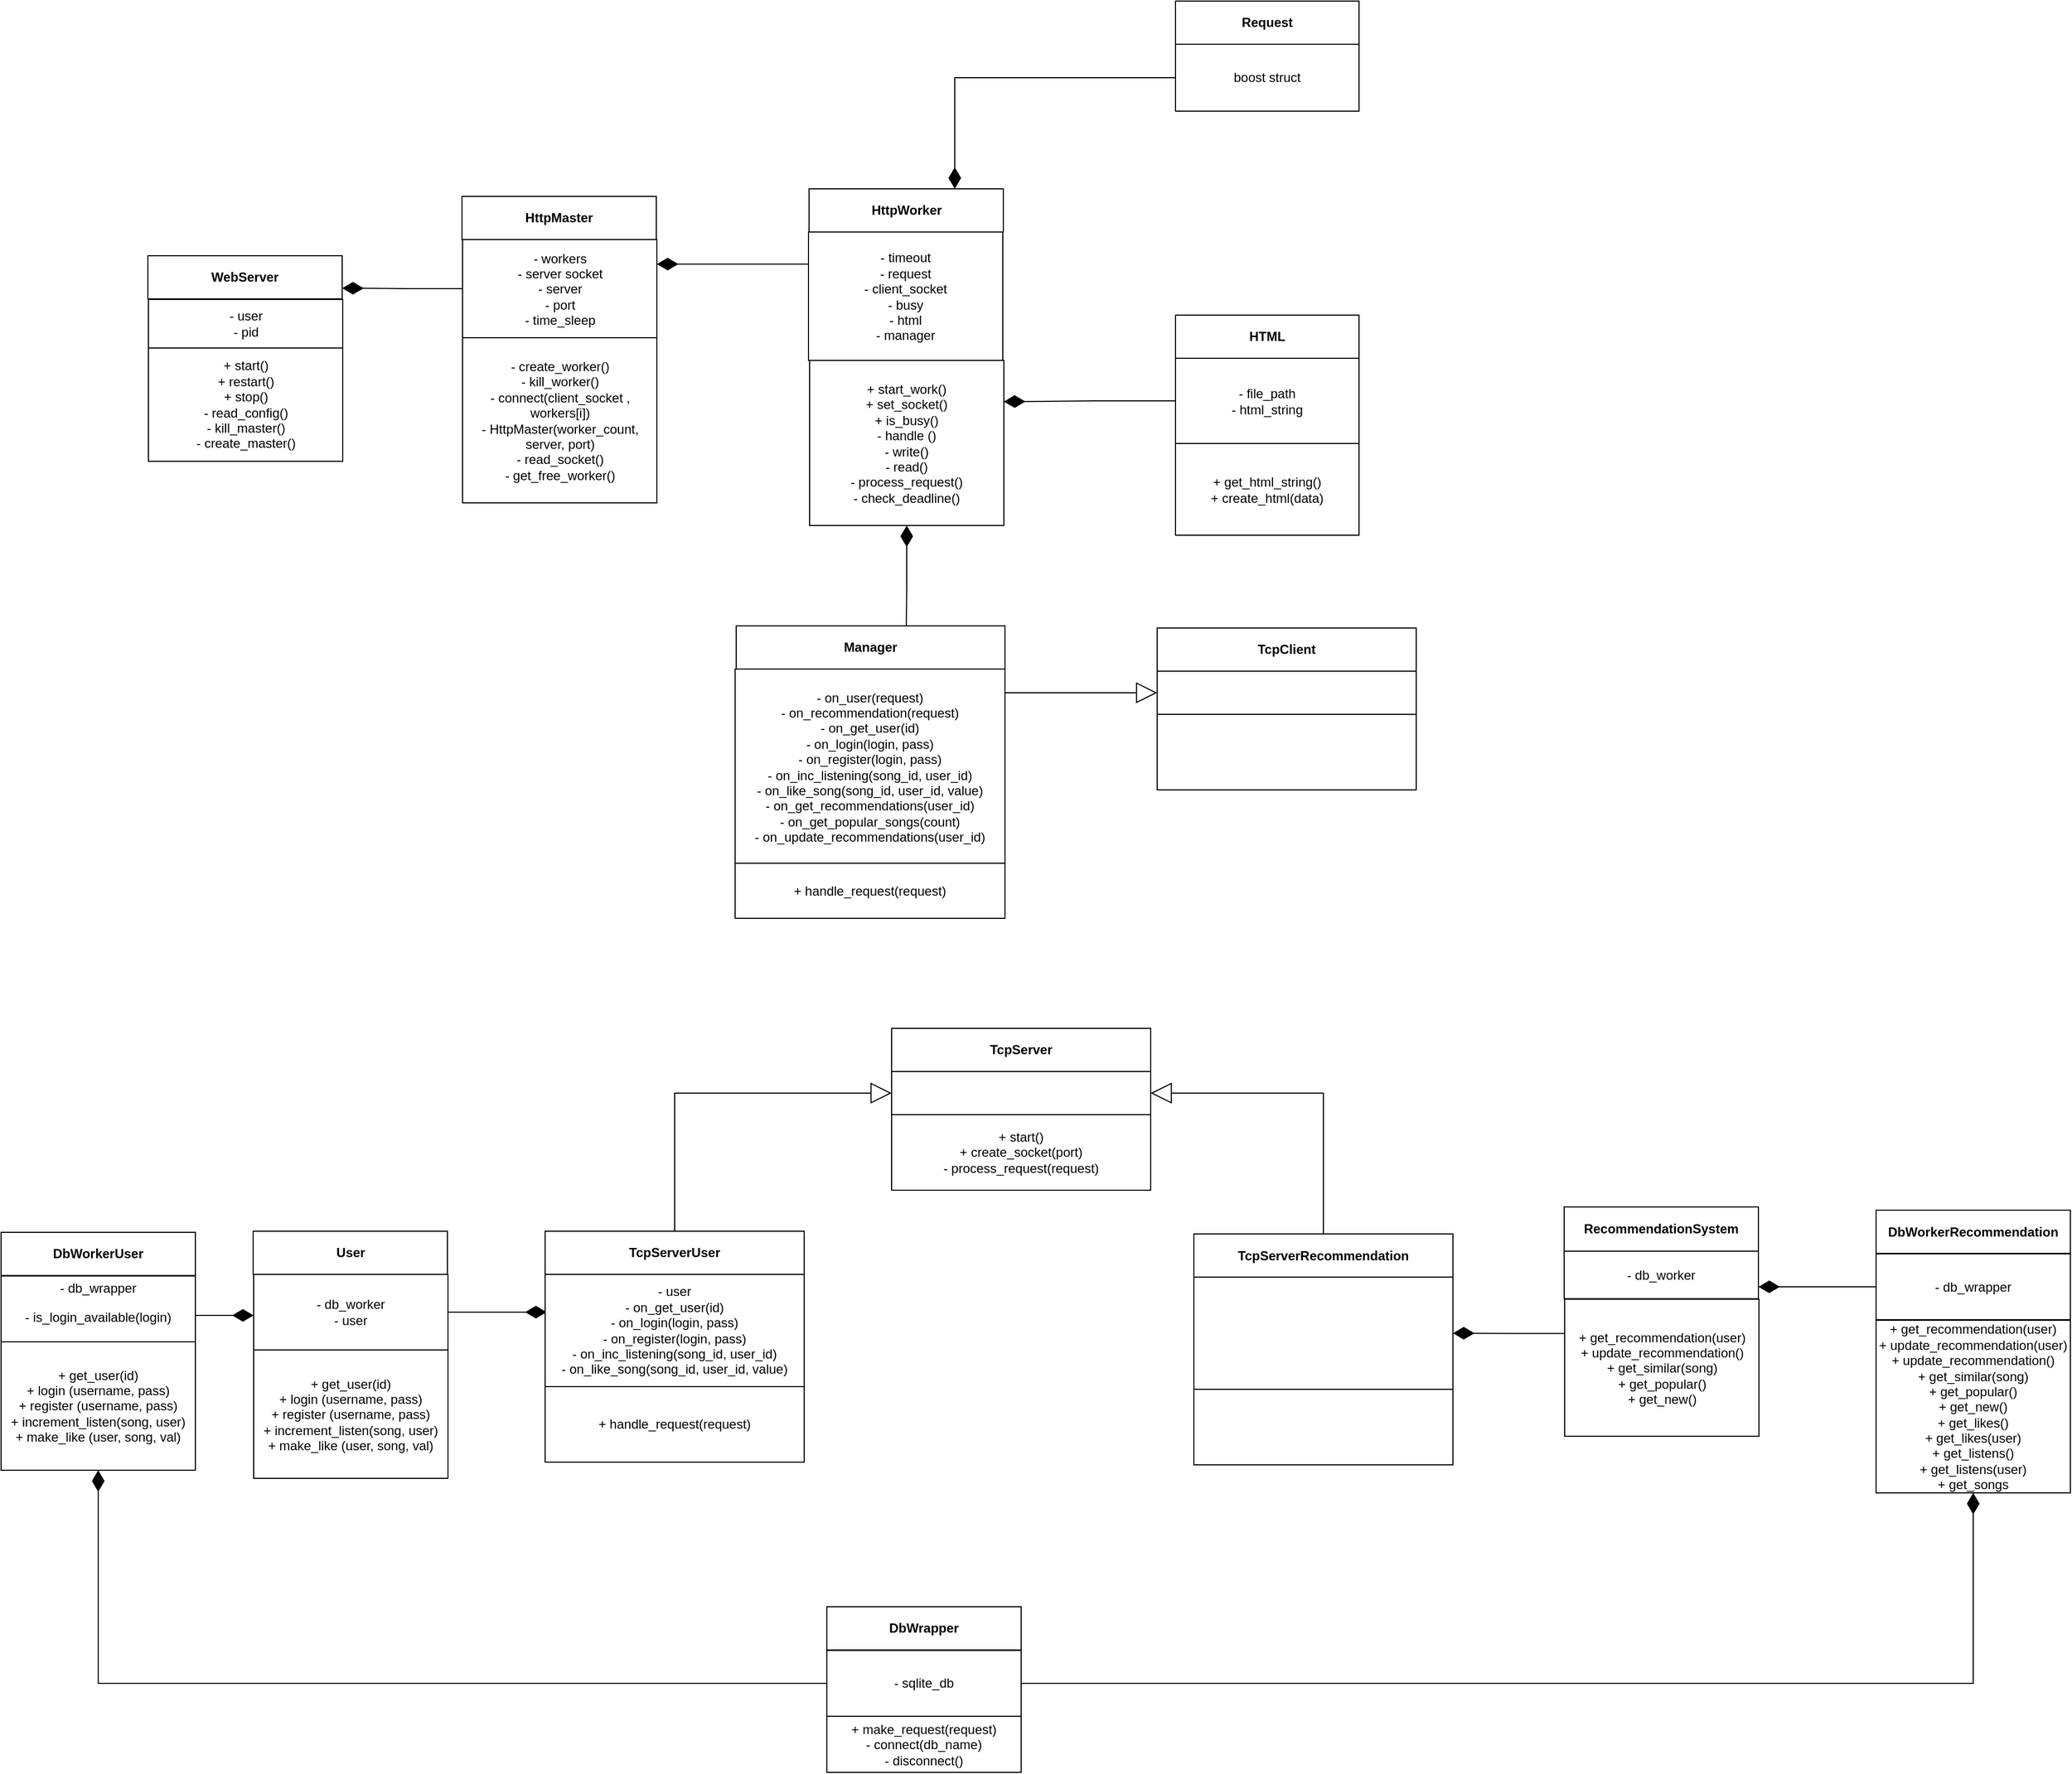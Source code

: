<mxfile version="12.2.9" type="device" pages="1"><diagram id="BeC7bmDiLu19zIcVnOYF" name="Page-1"><mxGraphModel dx="1510" dy="907" grid="1" gridSize="17" guides="1" tooltips="1" connect="1" arrows="1" fold="1" page="1" pageScale="1" pageWidth="827" pageHeight="1169" math="0" shadow="0"><root><mxCell id="0"/><mxCell id="1" parent="0"/><mxCell id="mcUy-hhESoCDa4_Yw_aP-18" value="&lt;b&gt;User&lt;/b&gt;" style="rounded=0;whiteSpace=wrap;html=1;" parent="1" vertex="1"><mxGeometry x="352.5" y="1191" width="180" height="40" as="geometry"/></mxCell><mxCell id="G5ILIKFrUgxpLVGmQoyr-23" style="edgeStyle=orthogonalEdgeStyle;rounded=0;orthogonalLoop=1;jettySize=auto;html=1;exitX=1;exitY=0.5;exitDx=0;exitDy=0;entryX=0.006;entryY=0.337;entryDx=0;entryDy=0;entryPerimeter=0;endArrow=diamondThin;endFill=1;endSize=17;" edge="1" parent="1" source="mcUy-hhESoCDa4_Yw_aP-19" target="G5ILIKFrUgxpLVGmQoyr-21"><mxGeometry relative="1" as="geometry"/></mxCell><mxCell id="mcUy-hhESoCDa4_Yw_aP-19" value="- db_worker&lt;br&gt;- user" style="rounded=0;whiteSpace=wrap;html=1;" parent="1" vertex="1"><mxGeometry x="353" y="1231" width="180" height="70" as="geometry"/></mxCell><mxCell id="mcUy-hhESoCDa4_Yw_aP-20" value="+ get_user(id)&lt;br&gt;+ login (username, pass)&lt;br&gt;+ register (username, pass)&lt;br&gt;+ increment_listen(song, user)&lt;br&gt;+ make_like (user, song, val)" style="rounded=0;whiteSpace=wrap;html=1;" parent="1" vertex="1"><mxGeometry x="353" y="1301" width="180" height="119" as="geometry"/></mxCell><mxCell id="mcUy-hhESoCDa4_Yw_aP-21" value="&lt;b&gt;WebServer&lt;/b&gt;" style="rounded=0;whiteSpace=wrap;html=1;" parent="1" vertex="1"><mxGeometry x="255" y="287" width="180" height="40" as="geometry"/></mxCell><mxCell id="mcUy-hhESoCDa4_Yw_aP-22" value="- user&lt;br&gt;- pid" style="rounded=0;whiteSpace=wrap;html=1;" parent="1" vertex="1"><mxGeometry x="255.5" y="327.5" width="180" height="45" as="geometry"/></mxCell><mxCell id="mcUy-hhESoCDa4_Yw_aP-23" value="+ start()&lt;br&gt;+ restart()&lt;br&gt;+ stop()&lt;br&gt;- read_config()&lt;br&gt;- kill_master()&lt;br&gt;- create_master()" style="rounded=0;whiteSpace=wrap;html=1;" parent="1" vertex="1"><mxGeometry x="255.5" y="372.5" width="180" height="105" as="geometry"/></mxCell><mxCell id="mcUy-hhESoCDa4_Yw_aP-24" value="&lt;b&gt;HttpMaster&lt;/b&gt;" style="rounded=0;whiteSpace=wrap;html=1;" parent="1" vertex="1"><mxGeometry x="546" y="232" width="180" height="40" as="geometry"/></mxCell><mxCell id="G5ILIKFrUgxpLVGmQoyr-8" style="edgeStyle=orthogonalEdgeStyle;rounded=0;orthogonalLoop=1;jettySize=auto;html=1;entryX=1;entryY=0.75;entryDx=0;entryDy=0;endArrow=diamondThin;endFill=1;endSize=17;" edge="1" parent="1" source="mcUy-hhESoCDa4_Yw_aP-25" target="mcUy-hhESoCDa4_Yw_aP-21"><mxGeometry relative="1" as="geometry"/></mxCell><mxCell id="mcUy-hhESoCDa4_Yw_aP-25" value="&lt;div&gt;&lt;span&gt;- workers&lt;/span&gt;&lt;br&gt;&lt;/div&gt;- server socket&lt;br&gt;- server&lt;br&gt;- port&lt;br&gt;- time_sleep" style="rounded=0;whiteSpace=wrap;html=1;" parent="1" vertex="1"><mxGeometry x="546.5" y="272" width="180" height="91" as="geometry"/></mxCell><mxCell id="mcUy-hhESoCDa4_Yw_aP-26" value="- create_worker()&lt;br&gt;&lt;div&gt;&lt;span&gt;- kill_worker()&lt;/span&gt;&lt;/div&gt;&lt;div&gt;- connect(client_socket&amp;nbsp;, workers[i])&lt;/div&gt;&lt;div&gt;- HttpMaster(worker_count, server, port)&lt;/div&gt;&lt;div&gt;- read_socket()&lt;/div&gt;&lt;div&gt;- get_free_worker()&lt;/div&gt;" style="rounded=0;whiteSpace=wrap;html=1;" parent="1" vertex="1"><mxGeometry x="546.5" y="363" width="180" height="153" as="geometry"/></mxCell><mxCell id="mcUy-hhESoCDa4_Yw_aP-28" value="&lt;b&gt;HttpWorker&lt;/b&gt;" style="rounded=0;whiteSpace=wrap;html=1;" parent="1" vertex="1"><mxGeometry x="867.5" y="225" width="180" height="40" as="geometry"/></mxCell><mxCell id="G5ILIKFrUgxpLVGmQoyr-9" style="edgeStyle=orthogonalEdgeStyle;rounded=0;orthogonalLoop=1;jettySize=auto;html=1;exitX=0;exitY=0.25;exitDx=0;exitDy=0;entryX=1;entryY=0.25;entryDx=0;entryDy=0;endArrow=diamondThin;endFill=1;endSize=17;" edge="1" parent="1" source="mcUy-hhESoCDa4_Yw_aP-29" target="mcUy-hhESoCDa4_Yw_aP-25"><mxGeometry relative="1" as="geometry"/></mxCell><mxCell id="mcUy-hhESoCDa4_Yw_aP-29" value="&lt;div&gt;&lt;div&gt;- timeout&lt;/div&gt;&lt;div&gt;- request&lt;/div&gt;&lt;/div&gt;&lt;div&gt;- client_socket&lt;/div&gt;&lt;div&gt;- busy&lt;/div&gt;&lt;div&gt;- html&lt;/div&gt;&lt;div&gt;- manager&lt;/div&gt;" style="rounded=0;whiteSpace=wrap;html=1;" parent="1" vertex="1"><mxGeometry x="867" y="265" width="180" height="119" as="geometry"/></mxCell><mxCell id="G5ILIKFrUgxpLVGmQoyr-31" style="edgeStyle=orthogonalEdgeStyle;rounded=0;orthogonalLoop=1;jettySize=auto;html=1;exitX=0.5;exitY=1;exitDx=0;exitDy=0;entryX=0.633;entryY=0.013;entryDx=0;entryDy=0;entryPerimeter=0;startArrow=diamondThin;startFill=1;startSize=17;endArrow=none;endFill=0;endSize=17;" edge="1" parent="1" source="mcUy-hhESoCDa4_Yw_aP-30" target="EINEgMqulhzFXhnVCEQU-10"><mxGeometry relative="1" as="geometry"/></mxCell><mxCell id="mcUy-hhESoCDa4_Yw_aP-30" value="&lt;div&gt;&lt;span&gt;+ start_work()&lt;/span&gt;&lt;/div&gt;&lt;div&gt;+ set_socket()&lt;/div&gt;&lt;div&gt;+ is_busy()&lt;br&gt;&lt;/div&gt;&lt;div&gt;- handle ()&lt;/div&gt;&lt;div&gt;- write()&lt;/div&gt;&lt;div&gt;- read()&lt;/div&gt;&lt;div&gt;- process_request()&lt;/div&gt;&lt;div&gt;- check_deadline()&lt;/div&gt;" style="rounded=0;whiteSpace=wrap;html=1;" parent="1" vertex="1"><mxGeometry x="868" y="384" width="180" height="153" as="geometry"/></mxCell><mxCell id="EINEgMqulhzFXhnVCEQU-1" value="&lt;b&gt;HTML&lt;/b&gt;" style="rounded=0;whiteSpace=wrap;html=1;" parent="1" vertex="1"><mxGeometry x="1207" y="342" width="170" height="40" as="geometry"/></mxCell><mxCell id="G5ILIKFrUgxpLVGmQoyr-10" style="edgeStyle=orthogonalEdgeStyle;rounded=0;orthogonalLoop=1;jettySize=auto;html=1;exitX=0;exitY=0.5;exitDx=0;exitDy=0;entryX=1;entryY=0.25;entryDx=0;entryDy=0;endArrow=diamondThin;endFill=1;endSize=17;" edge="1" parent="1" source="EINEgMqulhzFXhnVCEQU-2" target="mcUy-hhESoCDa4_Yw_aP-30"><mxGeometry relative="1" as="geometry"/></mxCell><mxCell id="EINEgMqulhzFXhnVCEQU-2" value="- file_path&lt;br&gt;- html_string" style="rounded=0;whiteSpace=wrap;html=1;" parent="1" vertex="1"><mxGeometry x="1207" y="382" width="170" height="79" as="geometry"/></mxCell><mxCell id="EINEgMqulhzFXhnVCEQU-3" value="&lt;div&gt;&lt;span&gt;+ get_html_string()&lt;/span&gt;&lt;br&gt;&lt;/div&gt;&lt;div&gt;+ create_html(data)&lt;/div&gt;" style="rounded=0;whiteSpace=wrap;html=1;" parent="1" vertex="1"><mxGeometry x="1207" y="461" width="170" height="85" as="geometry"/></mxCell><mxCell id="EINEgMqulhzFXhnVCEQU-4" value="&lt;b&gt;Request&lt;/b&gt;" style="rounded=0;whiteSpace=wrap;html=1;" parent="1" vertex="1"><mxGeometry x="1207" y="51" width="170" height="40" as="geometry"/></mxCell><mxCell id="G5ILIKFrUgxpLVGmQoyr-11" style="edgeStyle=orthogonalEdgeStyle;rounded=0;orthogonalLoop=1;jettySize=auto;html=1;exitX=0;exitY=0.5;exitDx=0;exitDy=0;entryX=0.75;entryY=0;entryDx=0;entryDy=0;endArrow=diamondThin;endFill=1;endSize=17;" edge="1" parent="1" source="EINEgMqulhzFXhnVCEQU-5" target="mcUy-hhESoCDa4_Yw_aP-28"><mxGeometry relative="1" as="geometry"/></mxCell><mxCell id="EINEgMqulhzFXhnVCEQU-5" value="boost struct" style="rounded=0;whiteSpace=wrap;html=1;" parent="1" vertex="1"><mxGeometry x="1207" y="91" width="170" height="62" as="geometry"/></mxCell><mxCell id="EINEgMqulhzFXhnVCEQU-10" value="&lt;b&gt;Manager&lt;/b&gt;" style="rounded=0;whiteSpace=wrap;html=1;" parent="1" vertex="1"><mxGeometry x="800" y="630" width="249" height="40" as="geometry"/></mxCell><mxCell id="G5ILIKFrUgxpLVGmQoyr-16" style="edgeStyle=orthogonalEdgeStyle;rounded=0;orthogonalLoop=1;jettySize=auto;html=1;exitX=1;exitY=0.5;exitDx=0;exitDy=0;entryX=0;entryY=0.5;entryDx=0;entryDy=0;endArrow=block;endFill=0;endSize=17;" edge="1" parent="1" source="EINEgMqulhzFXhnVCEQU-11" target="G5ILIKFrUgxpLVGmQoyr-14"><mxGeometry relative="1" as="geometry"><Array as="points"><mxPoint x="1049" y="692"/></Array></mxGeometry></mxCell><mxCell id="EINEgMqulhzFXhnVCEQU-11" value="&lt;pre&gt;&lt;span style=&quot;background-color: rgb(255 , 255 , 255)&quot;&gt;&lt;font face=&quot;Helvetica&quot;&gt;- on_user(request)&lt;br&gt;- on_recommendation(request)&lt;br&gt;- on_get_user(id)&lt;br&gt;- on_login(login, pass)&lt;br&gt;- on_register(login, pass)&lt;br&gt;- on_inc_listening(song_id, user_id)&lt;br&gt;- on_like_song(song_id, user_id, value)&lt;br&gt;- on_get_recommendations(user_id)&lt;br&gt;- on_get_popular_songs(count)&lt;br&gt;- on_update_recommendations(user_id)&lt;/font&gt;&lt;/span&gt;&lt;/pre&gt;" style="rounded=0;whiteSpace=wrap;html=1;" parent="1" vertex="1"><mxGeometry x="799" y="670" width="250" height="181" as="geometry"/></mxCell><mxCell id="EINEgMqulhzFXhnVCEQU-12" value="+ handle_request(request)" style="rounded=0;whiteSpace=wrap;html=1;" parent="1" vertex="1"><mxGeometry x="799" y="850" width="250" height="51" as="geometry"/></mxCell><mxCell id="EINEgMqulhzFXhnVCEQU-14" value="&lt;b&gt;DbWrapper&lt;/b&gt;" style="rounded=0;whiteSpace=wrap;html=1;" parent="1" vertex="1"><mxGeometry x="884" y="1539" width="180" height="40" as="geometry"/></mxCell><mxCell id="G5ILIKFrUgxpLVGmQoyr-4" style="edgeStyle=orthogonalEdgeStyle;rounded=0;orthogonalLoop=1;jettySize=auto;html=1;exitX=0;exitY=0.5;exitDx=0;exitDy=0;entryX=0.5;entryY=1;entryDx=0;entryDy=0;endSize=17;endArrow=diamondThin;endFill=1;" edge="1" parent="1" source="EINEgMqulhzFXhnVCEQU-15" target="EINEgMqulhzFXhnVCEQU-19"><mxGeometry relative="1" as="geometry"/></mxCell><mxCell id="G5ILIKFrUgxpLVGmQoyr-5" style="edgeStyle=orthogonalEdgeStyle;rounded=0;orthogonalLoop=1;jettySize=auto;html=1;exitX=1;exitY=0.5;exitDx=0;exitDy=0;entryX=0.5;entryY=1;entryDx=0;entryDy=0;endSize=17;endArrow=diamondThin;endFill=1;" edge="1" parent="1" source="EINEgMqulhzFXhnVCEQU-15" target="EINEgMqulhzFXhnVCEQU-28"><mxGeometry relative="1" as="geometry"/></mxCell><mxCell id="EINEgMqulhzFXhnVCEQU-15" value="- sqlite_db" style="rounded=0;whiteSpace=wrap;html=1;" parent="1" vertex="1"><mxGeometry x="884" y="1579.5" width="180" height="61" as="geometry"/></mxCell><mxCell id="EINEgMqulhzFXhnVCEQU-16" value="+ make_request(request)&lt;br&gt;- connect(db_name)&lt;br&gt;- disconnect()" style="rounded=0;whiteSpace=wrap;html=1;" parent="1" vertex="1"><mxGeometry x="884" y="1640.5" width="180" height="52" as="geometry"/></mxCell><mxCell id="EINEgMqulhzFXhnVCEQU-17" value="&lt;b&gt;DbWorkerUser&lt;/b&gt;" style="rounded=0;whiteSpace=wrap;html=1;" parent="1" vertex="1"><mxGeometry x="119" y="1192" width="180" height="40" as="geometry"/></mxCell><mxCell id="EINEgMqulhzFXhnVCEQU-18" value="&lt;span style=&quot;background-color: rgb(255 , 255 , 255)&quot;&gt;- db_wrapper&lt;br&gt;&lt;/span&gt;&lt;pre&gt;&lt;span style=&quot;background-color: rgb(255 , 255 , 255)&quot;&gt;&lt;font face=&quot;Helvetica&quot;&gt;- is_login_available(login)&lt;/font&gt;&lt;/span&gt;&lt;/pre&gt;" style="rounded=0;whiteSpace=wrap;html=1;" parent="1" vertex="1"><mxGeometry x="119" y="1232.5" width="180" height="61" as="geometry"/></mxCell><mxCell id="EINEgMqulhzFXhnVCEQU-19" value="+ get_user(id)&lt;br&gt;+ login (username, pass)&lt;br&gt;+ register (username, pass)&lt;br&gt;+ increment_listen(song, user)&lt;br&gt;+ make_like (user, song, val)" style="rounded=0;whiteSpace=wrap;html=1;" parent="1" vertex="1"><mxGeometry x="119" y="1293.5" width="180" height="119" as="geometry"/></mxCell><mxCell id="EINEgMqulhzFXhnVCEQU-21" style="edgeStyle=orthogonalEdgeStyle;rounded=0;orthogonalLoop=1;jettySize=auto;html=1;endArrow=diamondThin;endFill=1;endSize=17;exitX=1;exitY=0.5;exitDx=0;exitDy=0;" parent="1" edge="1"><mxGeometry relative="1" as="geometry"><mxPoint x="299" y="1273" as="sourcePoint"/><mxPoint x="353" y="1269" as="targetPoint"/><Array as="points"><mxPoint x="299" y="1269"/></Array></mxGeometry></mxCell><mxCell id="EINEgMqulhzFXhnVCEQU-26" value="&lt;b&gt;DbWorkerRecommendation&lt;/b&gt;" style="rounded=0;whiteSpace=wrap;html=1;" parent="1" vertex="1"><mxGeometry x="1856" y="1171.5" width="180" height="40" as="geometry"/></mxCell><mxCell id="G5ILIKFrUgxpLVGmQoyr-24" style="edgeStyle=orthogonalEdgeStyle;rounded=0;orthogonalLoop=1;jettySize=auto;html=1;exitX=0;exitY=0.5;exitDx=0;exitDy=0;entryX=1;entryY=0.75;entryDx=0;entryDy=0;endArrow=diamondThin;endFill=1;endSize=17;" edge="1" parent="1" source="EINEgMqulhzFXhnVCEQU-27" target="EINEgMqulhzFXhnVCEQU-37"><mxGeometry relative="1" as="geometry"/></mxCell><mxCell id="EINEgMqulhzFXhnVCEQU-27" value="- db_wrapper" style="rounded=0;whiteSpace=wrap;html=1;" parent="1" vertex="1"><mxGeometry x="1856" y="1212" width="180" height="61" as="geometry"/></mxCell><mxCell id="EINEgMqulhzFXhnVCEQU-28" value="+ get_recommendation(user)&lt;br&gt;+ update_recommendation(user)&lt;br&gt;+ update_recommendation()&lt;br&gt;+ get_similar(song)&lt;br&gt;+ get_popular()&lt;br&gt;+ get_new()&lt;br&gt;+ get_likes()&lt;br&gt;+ get_likes(user)&lt;br&gt;+ get_listens()&lt;br&gt;+ get_listens(user)&lt;br&gt;+ get_songs" style="rounded=0;whiteSpace=wrap;html=1;" parent="1" vertex="1"><mxGeometry x="1856" y="1273.5" width="180" height="160" as="geometry"/></mxCell><mxCell id="EINEgMqulhzFXhnVCEQU-36" value="&lt;b&gt;RecommendationSystem&lt;/b&gt;" style="rounded=0;whiteSpace=wrap;html=1;" parent="1" vertex="1"><mxGeometry x="1567" y="1168.5" width="180" height="41" as="geometry"/></mxCell><mxCell id="EINEgMqulhzFXhnVCEQU-37" value="- db_worker" style="rounded=0;whiteSpace=wrap;html=1;" parent="1" vertex="1"><mxGeometry x="1567" y="1209.5" width="180" height="44" as="geometry"/></mxCell><mxCell id="G5ILIKFrUgxpLVGmQoyr-28" style="edgeStyle=orthogonalEdgeStyle;rounded=0;orthogonalLoop=1;jettySize=auto;html=1;exitX=0;exitY=0.25;exitDx=0;exitDy=0;entryX=1;entryY=0.5;entryDx=0;entryDy=0;endArrow=diamondThin;endFill=1;endSize=17;" edge="1" parent="1" source="EINEgMqulhzFXhnVCEQU-38" target="G5ILIKFrUgxpLVGmQoyr-26"><mxGeometry relative="1" as="geometry"/></mxCell><mxCell id="EINEgMqulhzFXhnVCEQU-38" value="&lt;span style=&quot;white-space: normal&quot;&gt;+ get_recommendation(user)&lt;/span&gt;&lt;br style=&quot;white-space: normal&quot;&gt;&lt;span style=&quot;white-space: normal&quot;&gt;+ update_recommendation()&lt;br&gt;&lt;/span&gt;+ get_similar(song)&lt;br style=&quot;white-space: normal&quot;&gt;&lt;span style=&quot;white-space: normal&quot;&gt;+ get_popular()&lt;/span&gt;&lt;br style=&quot;white-space: normal&quot;&gt;&lt;span style=&quot;white-space: normal&quot;&gt;+ get_new()&lt;br&gt;&lt;/span&gt;" style="rounded=0;whiteSpace=wrap;html=1;" parent="1" vertex="1"><mxGeometry x="1567.5" y="1254" width="180" height="127" as="geometry"/></mxCell><mxCell id="G5ILIKFrUgxpLVGmQoyr-13" value="&lt;b&gt;TcpClient&lt;/b&gt;" style="rounded=0;whiteSpace=wrap;html=1;" vertex="1" parent="1"><mxGeometry x="1190" y="632" width="240" height="40" as="geometry"/></mxCell><mxCell id="G5ILIKFrUgxpLVGmQoyr-14" value="" style="rounded=0;whiteSpace=wrap;html=1;" vertex="1" parent="1"><mxGeometry x="1190" y="672" width="240" height="40" as="geometry"/></mxCell><mxCell id="G5ILIKFrUgxpLVGmQoyr-15" value="" style="rounded=0;whiteSpace=wrap;html=1;" vertex="1" parent="1"><mxGeometry x="1190" y="712" width="240" height="70" as="geometry"/></mxCell><mxCell id="G5ILIKFrUgxpLVGmQoyr-17" value="&lt;b&gt;TcpServer&lt;/b&gt;" style="rounded=0;whiteSpace=wrap;html=1;" vertex="1" parent="1"><mxGeometry x="944" y="1003" width="240" height="40" as="geometry"/></mxCell><mxCell id="G5ILIKFrUgxpLVGmQoyr-29" style="edgeStyle=orthogonalEdgeStyle;rounded=0;orthogonalLoop=1;jettySize=auto;html=1;exitX=0;exitY=0.5;exitDx=0;exitDy=0;entryX=0.5;entryY=0;entryDx=0;entryDy=0;endArrow=none;endFill=0;endSize=17;startArrow=block;startFill=0;startSize=17;" edge="1" parent="1" source="G5ILIKFrUgxpLVGmQoyr-18" target="G5ILIKFrUgxpLVGmQoyr-20"><mxGeometry relative="1" as="geometry"/></mxCell><mxCell id="G5ILIKFrUgxpLVGmQoyr-30" style="edgeStyle=orthogonalEdgeStyle;rounded=0;orthogonalLoop=1;jettySize=auto;html=1;exitX=1;exitY=0.5;exitDx=0;exitDy=0;entryX=0.5;entryY=0;entryDx=0;entryDy=0;startArrow=block;startFill=0;startSize=17;endArrow=none;endFill=0;endSize=17;" edge="1" parent="1" source="G5ILIKFrUgxpLVGmQoyr-18" target="G5ILIKFrUgxpLVGmQoyr-25"><mxGeometry relative="1" as="geometry"/></mxCell><mxCell id="G5ILIKFrUgxpLVGmQoyr-18" value="" style="rounded=0;whiteSpace=wrap;html=1;" vertex="1" parent="1"><mxGeometry x="944" y="1043" width="240" height="40" as="geometry"/></mxCell><mxCell id="G5ILIKFrUgxpLVGmQoyr-19" value="+ start()&lt;br&gt;+ create_socket(port)&lt;br&gt;- process_request(request)" style="rounded=0;whiteSpace=wrap;html=1;" vertex="1" parent="1"><mxGeometry x="944" y="1083" width="240" height="70" as="geometry"/></mxCell><mxCell id="G5ILIKFrUgxpLVGmQoyr-20" value="&lt;b&gt;TcpServerUser&lt;/b&gt;" style="rounded=0;whiteSpace=wrap;html=1;" vertex="1" parent="1"><mxGeometry x="623" y="1191" width="240" height="40" as="geometry"/></mxCell><mxCell id="G5ILIKFrUgxpLVGmQoyr-21" value="&lt;pre&gt;&lt;span style=&quot;background-color: rgb(255 , 255 , 255)&quot;&gt;&lt;font face=&quot;Helvetica&quot;&gt;- user&lt;br&gt;- on_get_user(id)&lt;br&gt;- on_login(login, pass)&lt;br&gt;- on_register(login, pass)&lt;br&gt;- on_inc_listening(song_id, user_id)&lt;br&gt;- on_like_song(song_id, user_id, value)&lt;/font&gt;&lt;/span&gt;&lt;/pre&gt;" style="rounded=0;whiteSpace=wrap;html=1;" vertex="1" parent="1"><mxGeometry x="623" y="1231" width="240" height="104" as="geometry"/></mxCell><mxCell id="G5ILIKFrUgxpLVGmQoyr-22" value="+ handle_request(request)" style="rounded=0;whiteSpace=wrap;html=1;" vertex="1" parent="1"><mxGeometry x="623" y="1335" width="240" height="70" as="geometry"/></mxCell><mxCell id="G5ILIKFrUgxpLVGmQoyr-25" value="&lt;b&gt;TcpServerRecommendation&lt;/b&gt;" style="rounded=0;whiteSpace=wrap;html=1;" vertex="1" parent="1"><mxGeometry x="1224" y="1193.5" width="240" height="40" as="geometry"/></mxCell><mxCell id="G5ILIKFrUgxpLVGmQoyr-26" value="&lt;pre&gt;&lt;br&gt;&lt;/pre&gt;" style="rounded=0;whiteSpace=wrap;html=1;" vertex="1" parent="1"><mxGeometry x="1224" y="1233.5" width="240" height="104" as="geometry"/></mxCell><mxCell id="G5ILIKFrUgxpLVGmQoyr-27" value="" style="rounded=0;whiteSpace=wrap;html=1;" vertex="1" parent="1"><mxGeometry x="1224" y="1337.5" width="240" height="70" as="geometry"/></mxCell></root></mxGraphModel></diagram></mxfile>
